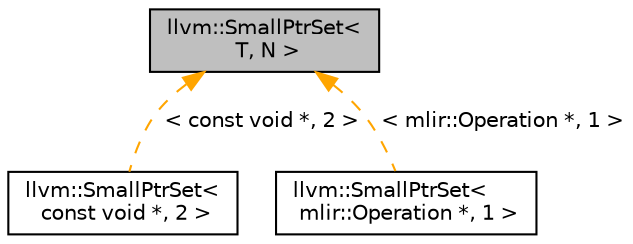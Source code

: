 digraph "llvm::SmallPtrSet&lt; T, N &gt;"
{
  bgcolor="transparent";
  edge [fontname="Helvetica",fontsize="10",labelfontname="Helvetica",labelfontsize="10"];
  node [fontname="Helvetica",fontsize="10",shape=record];
  Node0 [label="llvm::SmallPtrSet\<\l T, N \>",height=0.2,width=0.4,color="black", fillcolor="grey75", style="filled", fontcolor="black"];
  Node0 -> Node1 [dir="back",color="orange",fontsize="10",style="dashed",label=" \< const void *, 2 \>" ,fontname="Helvetica"];
  Node1 [label="llvm::SmallPtrSet\<\l const void *, 2 \>",height=0.2,width=0.4,color="black",URL="$classllvm_1_1SmallPtrSet.html"];
  Node0 -> Node2 [dir="back",color="orange",fontsize="10",style="dashed",label=" \< mlir::Operation *, 1 \>" ,fontname="Helvetica"];
  Node2 [label="llvm::SmallPtrSet\<\l mlir::Operation *, 1 \>",height=0.2,width=0.4,color="black",URL="$classllvm_1_1SmallPtrSet.html"];
}
